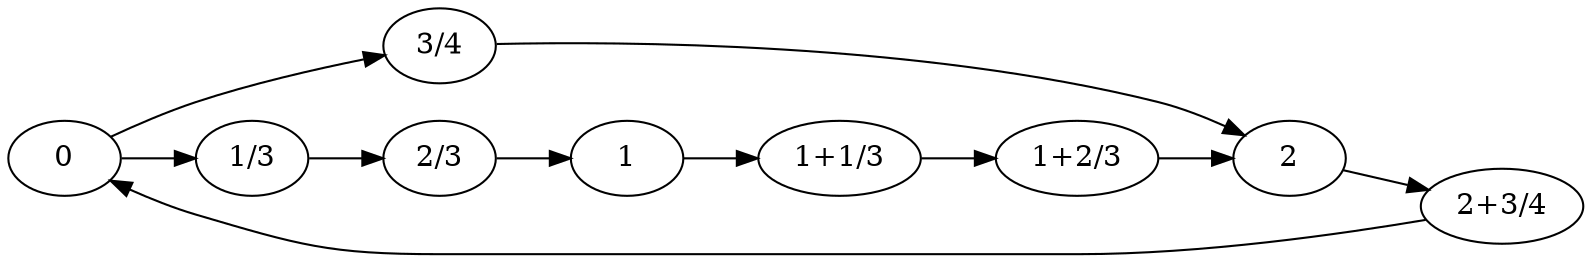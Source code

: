 
digraph G {
    rankdir="LR";
    0 -> "3/4"
    0 -> "1/3" 
    
    "1/3" -> "2/3" 
    "2/3" -> 1 

    "3/4" -> 2 

    1 -> "1+1/3" 

    "1+1/3" -> "1+2/3" 
    "1+2/3" -> 2 

    2 -> "2+3/4" 

    "2+3/4" -> 0 
}
